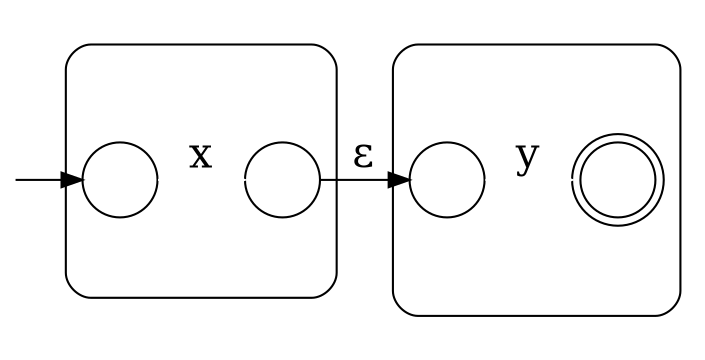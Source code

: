 digraph G 
 { 
 ratio=0.5;
 rankdir=LR;
 ranksep=0.4;
subgraph cluster_1{
	0 [shape=circle,fontsize=40,label=""]
	1 [shape=circle,fontsize=40,label=""]
	0 -> 1 [color=white,label="x",fontsize=20];
	graph[style=rounded];
}
subgraph cluster_2 {
	2 [shape=circle,fontsize=40,label=""]
	3 [shape=doublecircle,fontsize=40,label=""]
	2 -> 3 [color=white,label="y",fontsize=20];
	graph[style=rounded];
}
node [shape = point, color=white, fontcolor=white]; start;
start -> 0;
1 -> 2 [label="&epsilon;",fontsize=20];
}
